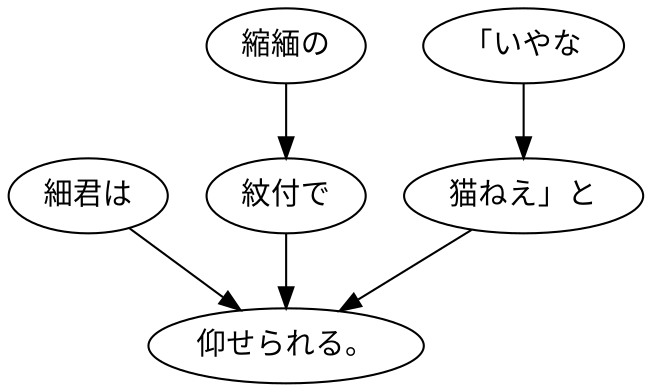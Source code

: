 digraph graph631 {
	node0 [label="細君は"];
	node1 [label="縮緬の"];
	node2 [label="紋付で"];
	node3 [label="「いやな"];
	node4 [label="猫ねえ」と"];
	node5 [label="仰せられる。"];
	node0 -> node5;
	node1 -> node2;
	node2 -> node5;
	node3 -> node4;
	node4 -> node5;
}
